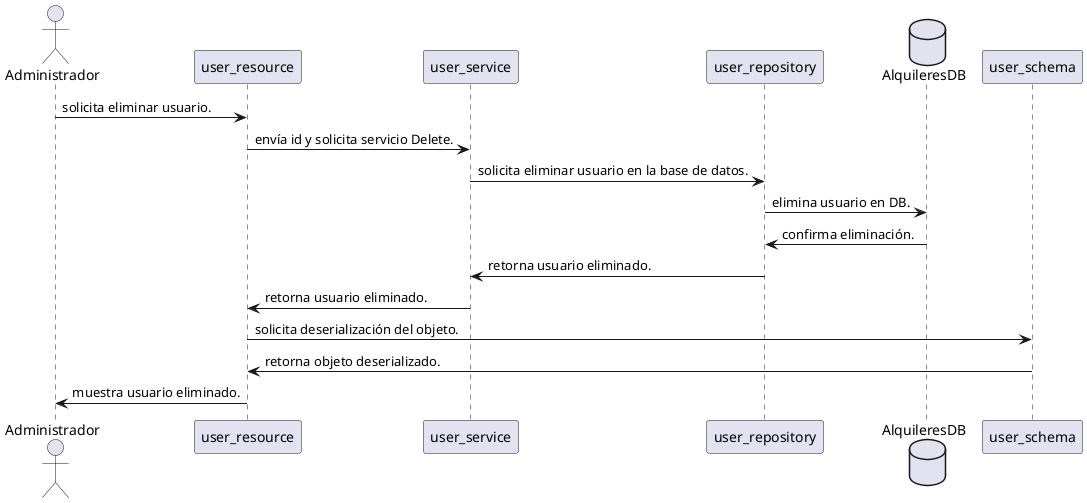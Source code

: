 @startuml Diagrama de Secuencia - Elimminación de usuario

actor Administrador

Administrador -> user_resource: solicita eliminar usuario.
user_resource -> user_service: envía id y solicita servicio Delete.
user_service -> user_repository: solicita eliminar usuario en la base de datos.

database AlquileresDB

user_repository -> AlquileresDB: elimina usuario en DB.
AlquileresDB -> user_repository: confirma eliminación.
user_repository -> user_service: retorna usuario eliminado.
user_service -> user_resource: retorna usuario eliminado.
user_resource -> user_schema: solicita deserialización del objeto.
user_schema -> user_resource: retorna objeto deserializado.
user_resource -> Administrador: muestra usuario eliminado.

@enduml
